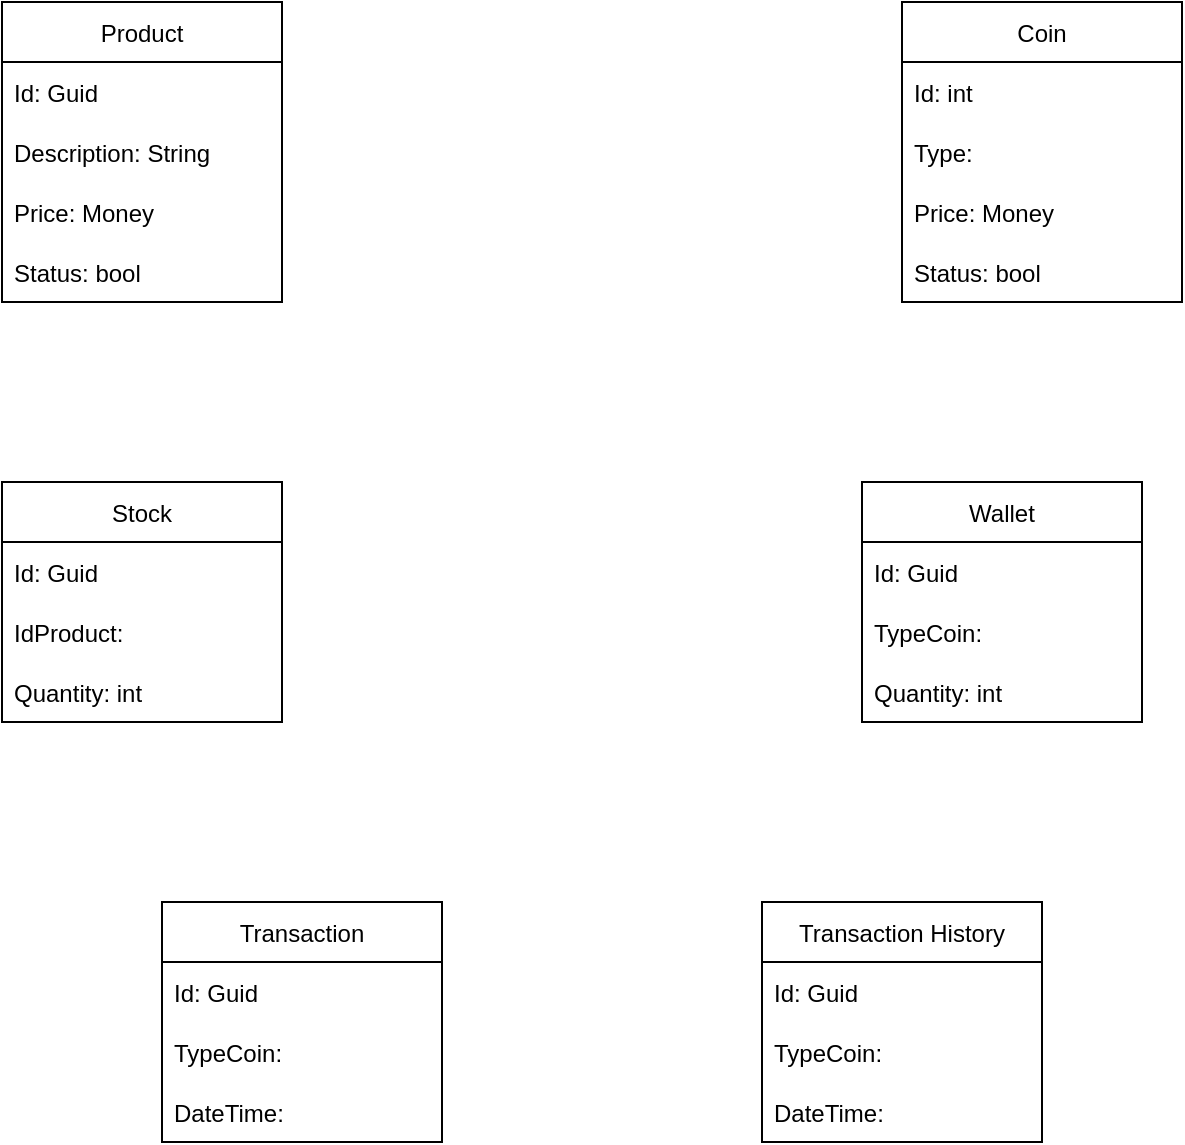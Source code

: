 <mxfile version="20.1.4" type="device"><diagram id="RbM9cXZonG5N2GD48Ay9" name="Page-1"><mxGraphModel dx="868" dy="450" grid="1" gridSize="10" guides="1" tooltips="1" connect="1" arrows="1" fold="1" page="1" pageScale="1" pageWidth="850" pageHeight="1100" math="0" shadow="0"><root><mxCell id="0"/><mxCell id="1" parent="0"/><mxCell id="tim8BNzcDW7W8klqqnu6-1" value="Product" style="swimlane;fontStyle=0;childLayout=stackLayout;horizontal=1;startSize=30;horizontalStack=0;resizeParent=1;resizeParentMax=0;resizeLast=0;collapsible=1;marginBottom=0;" vertex="1" parent="1"><mxGeometry x="100" y="60" width="140" height="150" as="geometry"/></mxCell><mxCell id="tim8BNzcDW7W8klqqnu6-2" value="Id: Guid" style="text;strokeColor=none;fillColor=none;align=left;verticalAlign=middle;spacingLeft=4;spacingRight=4;overflow=hidden;points=[[0,0.5],[1,0.5]];portConstraint=eastwest;rotatable=0;" vertex="1" parent="tim8BNzcDW7W8klqqnu6-1"><mxGeometry y="30" width="140" height="30" as="geometry"/></mxCell><mxCell id="tim8BNzcDW7W8klqqnu6-3" value="Description: String" style="text;strokeColor=none;fillColor=none;align=left;verticalAlign=middle;spacingLeft=4;spacingRight=4;overflow=hidden;points=[[0,0.5],[1,0.5]];portConstraint=eastwest;rotatable=0;" vertex="1" parent="tim8BNzcDW7W8klqqnu6-1"><mxGeometry y="60" width="140" height="30" as="geometry"/></mxCell><mxCell id="tim8BNzcDW7W8klqqnu6-4" value="Price: Money" style="text;strokeColor=none;fillColor=none;align=left;verticalAlign=middle;spacingLeft=4;spacingRight=4;overflow=hidden;points=[[0,0.5],[1,0.5]];portConstraint=eastwest;rotatable=0;" vertex="1" parent="tim8BNzcDW7W8klqqnu6-1"><mxGeometry y="90" width="140" height="30" as="geometry"/></mxCell><mxCell id="tim8BNzcDW7W8klqqnu6-9" value="Status: bool" style="text;strokeColor=none;fillColor=none;align=left;verticalAlign=middle;spacingLeft=4;spacingRight=4;overflow=hidden;points=[[0,0.5],[1,0.5]];portConstraint=eastwest;rotatable=0;" vertex="1" parent="tim8BNzcDW7W8klqqnu6-1"><mxGeometry y="120" width="140" height="30" as="geometry"/></mxCell><mxCell id="tim8BNzcDW7W8klqqnu6-5" value="Coin" style="swimlane;fontStyle=0;childLayout=stackLayout;horizontal=1;startSize=30;horizontalStack=0;resizeParent=1;resizeParentMax=0;resizeLast=0;collapsible=1;marginBottom=0;" vertex="1" parent="1"><mxGeometry x="550" y="60" width="140" height="150" as="geometry"/></mxCell><mxCell id="tim8BNzcDW7W8klqqnu6-6" value="Id: int" style="text;strokeColor=none;fillColor=none;align=left;verticalAlign=middle;spacingLeft=4;spacingRight=4;overflow=hidden;points=[[0,0.5],[1,0.5]];portConstraint=eastwest;rotatable=0;" vertex="1" parent="tim8BNzcDW7W8klqqnu6-5"><mxGeometry y="30" width="140" height="30" as="geometry"/></mxCell><mxCell id="tim8BNzcDW7W8klqqnu6-7" value="Type:" style="text;strokeColor=none;fillColor=none;align=left;verticalAlign=middle;spacingLeft=4;spacingRight=4;overflow=hidden;points=[[0,0.5],[1,0.5]];portConstraint=eastwest;rotatable=0;" vertex="1" parent="tim8BNzcDW7W8klqqnu6-5"><mxGeometry y="60" width="140" height="30" as="geometry"/></mxCell><mxCell id="tim8BNzcDW7W8klqqnu6-8" value="Price: Money" style="text;strokeColor=none;fillColor=none;align=left;verticalAlign=middle;spacingLeft=4;spacingRight=4;overflow=hidden;points=[[0,0.5],[1,0.5]];portConstraint=eastwest;rotatable=0;" vertex="1" parent="tim8BNzcDW7W8klqqnu6-5"><mxGeometry y="90" width="140" height="30" as="geometry"/></mxCell><mxCell id="tim8BNzcDW7W8klqqnu6-15" value="Status: bool" style="text;strokeColor=none;fillColor=none;align=left;verticalAlign=middle;spacingLeft=4;spacingRight=4;overflow=hidden;points=[[0,0.5],[1,0.5]];portConstraint=eastwest;rotatable=0;" vertex="1" parent="tim8BNzcDW7W8klqqnu6-5"><mxGeometry y="120" width="140" height="30" as="geometry"/></mxCell><mxCell id="tim8BNzcDW7W8klqqnu6-17" value="Stock" style="swimlane;fontStyle=0;childLayout=stackLayout;horizontal=1;startSize=30;horizontalStack=0;resizeParent=1;resizeParentMax=0;resizeLast=0;collapsible=1;marginBottom=0;" vertex="1" parent="1"><mxGeometry x="100" y="300" width="140" height="120" as="geometry"/></mxCell><mxCell id="tim8BNzcDW7W8klqqnu6-18" value="Id: Guid" style="text;strokeColor=none;fillColor=none;align=left;verticalAlign=middle;spacingLeft=4;spacingRight=4;overflow=hidden;points=[[0,0.5],[1,0.5]];portConstraint=eastwest;rotatable=0;" vertex="1" parent="tim8BNzcDW7W8klqqnu6-17"><mxGeometry y="30" width="140" height="30" as="geometry"/></mxCell><mxCell id="tim8BNzcDW7W8klqqnu6-19" value="IdProduct: " style="text;strokeColor=none;fillColor=none;align=left;verticalAlign=middle;spacingLeft=4;spacingRight=4;overflow=hidden;points=[[0,0.5],[1,0.5]];portConstraint=eastwest;rotatable=0;" vertex="1" parent="tim8BNzcDW7W8klqqnu6-17"><mxGeometry y="60" width="140" height="30" as="geometry"/></mxCell><mxCell id="tim8BNzcDW7W8klqqnu6-20" value="Quantity: int" style="text;strokeColor=none;fillColor=none;align=left;verticalAlign=middle;spacingLeft=4;spacingRight=4;overflow=hidden;points=[[0,0.5],[1,0.5]];portConstraint=eastwest;rotatable=0;" vertex="1" parent="tim8BNzcDW7W8klqqnu6-17"><mxGeometry y="90" width="140" height="30" as="geometry"/></mxCell><mxCell id="tim8BNzcDW7W8klqqnu6-22" value="Wallet" style="swimlane;fontStyle=0;childLayout=stackLayout;horizontal=1;startSize=30;horizontalStack=0;resizeParent=1;resizeParentMax=0;resizeLast=0;collapsible=1;marginBottom=0;" vertex="1" parent="1"><mxGeometry x="530" y="300" width="140" height="120" as="geometry"/></mxCell><mxCell id="tim8BNzcDW7W8klqqnu6-23" value="Id: Guid" style="text;strokeColor=none;fillColor=none;align=left;verticalAlign=middle;spacingLeft=4;spacingRight=4;overflow=hidden;points=[[0,0.5],[1,0.5]];portConstraint=eastwest;rotatable=0;" vertex="1" parent="tim8BNzcDW7W8klqqnu6-22"><mxGeometry y="30" width="140" height="30" as="geometry"/></mxCell><mxCell id="tim8BNzcDW7W8klqqnu6-24" value="TypeCoin:" style="text;strokeColor=none;fillColor=none;align=left;verticalAlign=middle;spacingLeft=4;spacingRight=4;overflow=hidden;points=[[0,0.5],[1,0.5]];portConstraint=eastwest;rotatable=0;" vertex="1" parent="tim8BNzcDW7W8klqqnu6-22"><mxGeometry y="60" width="140" height="30" as="geometry"/></mxCell><mxCell id="tim8BNzcDW7W8klqqnu6-25" value="Quantity: int" style="text;strokeColor=none;fillColor=none;align=left;verticalAlign=middle;spacingLeft=4;spacingRight=4;overflow=hidden;points=[[0,0.5],[1,0.5]];portConstraint=eastwest;rotatable=0;" vertex="1" parent="tim8BNzcDW7W8klqqnu6-22"><mxGeometry y="90" width="140" height="30" as="geometry"/></mxCell><mxCell id="tim8BNzcDW7W8klqqnu6-26" value="Transaction" style="swimlane;fontStyle=0;childLayout=stackLayout;horizontal=1;startSize=30;horizontalStack=0;resizeParent=1;resizeParentMax=0;resizeLast=0;collapsible=1;marginBottom=0;" vertex="1" parent="1"><mxGeometry x="180" y="510" width="140" height="120" as="geometry"/></mxCell><mxCell id="tim8BNzcDW7W8klqqnu6-27" value="Id: Guid" style="text;strokeColor=none;fillColor=none;align=left;verticalAlign=middle;spacingLeft=4;spacingRight=4;overflow=hidden;points=[[0,0.5],[1,0.5]];portConstraint=eastwest;rotatable=0;" vertex="1" parent="tim8BNzcDW7W8klqqnu6-26"><mxGeometry y="30" width="140" height="30" as="geometry"/></mxCell><mxCell id="tim8BNzcDW7W8klqqnu6-28" value="TypeCoin:" style="text;strokeColor=none;fillColor=none;align=left;verticalAlign=middle;spacingLeft=4;spacingRight=4;overflow=hidden;points=[[0,0.5],[1,0.5]];portConstraint=eastwest;rotatable=0;" vertex="1" parent="tim8BNzcDW7W8klqqnu6-26"><mxGeometry y="60" width="140" height="30" as="geometry"/></mxCell><mxCell id="tim8BNzcDW7W8klqqnu6-29" value="DateTime:" style="text;strokeColor=none;fillColor=none;align=left;verticalAlign=middle;spacingLeft=4;spacingRight=4;overflow=hidden;points=[[0,0.5],[1,0.5]];portConstraint=eastwest;rotatable=0;" vertex="1" parent="tim8BNzcDW7W8klqqnu6-26"><mxGeometry y="90" width="140" height="30" as="geometry"/></mxCell><mxCell id="tim8BNzcDW7W8klqqnu6-30" value="Transaction History" style="swimlane;fontStyle=0;childLayout=stackLayout;horizontal=1;startSize=30;horizontalStack=0;resizeParent=1;resizeParentMax=0;resizeLast=0;collapsible=1;marginBottom=0;" vertex="1" parent="1"><mxGeometry x="480" y="510" width="140" height="120" as="geometry"/></mxCell><mxCell id="tim8BNzcDW7W8klqqnu6-31" value="Id: Guid" style="text;strokeColor=none;fillColor=none;align=left;verticalAlign=middle;spacingLeft=4;spacingRight=4;overflow=hidden;points=[[0,0.5],[1,0.5]];portConstraint=eastwest;rotatable=0;" vertex="1" parent="tim8BNzcDW7W8klqqnu6-30"><mxGeometry y="30" width="140" height="30" as="geometry"/></mxCell><mxCell id="tim8BNzcDW7W8klqqnu6-32" value="TypeCoin:" style="text;strokeColor=none;fillColor=none;align=left;verticalAlign=middle;spacingLeft=4;spacingRight=4;overflow=hidden;points=[[0,0.5],[1,0.5]];portConstraint=eastwest;rotatable=0;" vertex="1" parent="tim8BNzcDW7W8klqqnu6-30"><mxGeometry y="60" width="140" height="30" as="geometry"/></mxCell><mxCell id="tim8BNzcDW7W8klqqnu6-33" value="DateTime:" style="text;strokeColor=none;fillColor=none;align=left;verticalAlign=middle;spacingLeft=4;spacingRight=4;overflow=hidden;points=[[0,0.5],[1,0.5]];portConstraint=eastwest;rotatable=0;" vertex="1" parent="tim8BNzcDW7W8klqqnu6-30"><mxGeometry y="90" width="140" height="30" as="geometry"/></mxCell></root></mxGraphModel></diagram></mxfile>